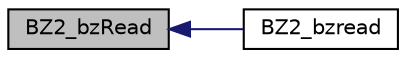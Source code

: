 digraph G
{
  edge [fontname="Helvetica",fontsize="10",labelfontname="Helvetica",labelfontsize="10"];
  node [fontname="Helvetica",fontsize="10",shape=record];
  rankdir="LR";
  Node1 [label="BZ2_bzRead",height=0.2,width=0.4,color="black", fillcolor="grey75", style="filled" fontcolor="black"];
  Node1 -> Node2 [dir="back",color="midnightblue",fontsize="10",style="solid",fontname="Helvetica"];
  Node2 [label="BZ2_bzread",height=0.2,width=0.4,color="black", fillcolor="white", style="filled",URL="$bzlib_8h.html#ad9cd9fcce34563c4b6a9b529b87af194"];
}
